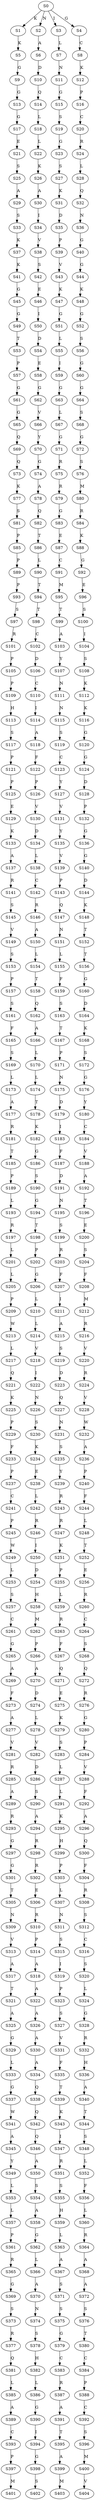 strict digraph  {
	S0 -> S1 [ label = K ];
	S0 -> S2 [ label = N ];
	S0 -> S3 [ label = I ];
	S0 -> S4 [ label = G ];
	S1 -> S5 [ label = K ];
	S2 -> S6 [ label = A ];
	S3 -> S7 [ label = L ];
	S4 -> S8 [ label = C ];
	S5 -> S9 [ label = G ];
	S6 -> S10 [ label = D ];
	S7 -> S11 [ label = N ];
	S8 -> S12 [ label = K ];
	S9 -> S13 [ label = G ];
	S10 -> S14 [ label = Q ];
	S11 -> S15 [ label = G ];
	S12 -> S16 [ label = P ];
	S13 -> S17 [ label = G ];
	S14 -> S18 [ label = L ];
	S15 -> S19 [ label = S ];
	S16 -> S20 [ label = C ];
	S17 -> S21 [ label = E ];
	S18 -> S22 [ label = L ];
	S19 -> S23 [ label = G ];
	S20 -> S24 [ label = R ];
	S21 -> S25 [ label = S ];
	S22 -> S26 [ label = K ];
	S23 -> S27 [ label = S ];
	S24 -> S28 [ label = L ];
	S25 -> S29 [ label = A ];
	S26 -> S30 [ label = A ];
	S27 -> S31 [ label = K ];
	S28 -> S32 [ label = Q ];
	S29 -> S33 [ label = S ];
	S30 -> S34 [ label = I ];
	S31 -> S35 [ label = D ];
	S32 -> S36 [ label = N ];
	S33 -> S37 [ label = K ];
	S34 -> S38 [ label = V ];
	S35 -> S39 [ label = P ];
	S36 -> S40 [ label = G ];
	S37 -> S41 [ label = K ];
	S38 -> S42 [ label = S ];
	S39 -> S43 [ label = V ];
	S40 -> S44 [ label = G ];
	S41 -> S45 [ label = G ];
	S42 -> S46 [ label = E ];
	S43 -> S47 [ label = K ];
	S44 -> S48 [ label = K ];
	S45 -> S49 [ label = G ];
	S46 -> S50 [ label = I ];
	S47 -> S51 [ label = G ];
	S48 -> S52 [ label = G ];
	S49 -> S53 [ label = T ];
	S50 -> S54 [ label = D ];
	S51 -> S55 [ label = L ];
	S52 -> S56 [ label = S ];
	S53 -> S57 [ label = P ];
	S54 -> S58 [ label = E ];
	S55 -> S59 [ label = I ];
	S56 -> S60 [ label = G ];
	S57 -> S61 [ label = G ];
	S58 -> S62 [ label = G ];
	S59 -> S63 [ label = G ];
	S60 -> S64 [ label = G ];
	S61 -> S65 [ label = G ];
	S62 -> S66 [ label = V ];
	S63 -> S67 [ label = L ];
	S64 -> S68 [ label = S ];
	S65 -> S69 [ label = Q ];
	S66 -> S70 [ label = Y ];
	S67 -> S71 [ label = G ];
	S68 -> S72 [ label = G ];
	S69 -> S73 [ label = Q ];
	S70 -> S74 [ label = G ];
	S71 -> S75 [ label = R ];
	S72 -> S76 [ label = S ];
	S73 -> S77 [ label = K ];
	S74 -> S78 [ label = A ];
	S75 -> S79 [ label = R ];
	S76 -> S80 [ label = M ];
	S77 -> S81 [ label = S ];
	S78 -> S82 [ label = Q ];
	S79 -> S83 [ label = G ];
	S80 -> S84 [ label = R ];
	S81 -> S85 [ label = P ];
	S82 -> S86 [ label = T ];
	S83 -> S87 [ label = E ];
	S84 -> S88 [ label = K ];
	S85 -> S89 [ label = P ];
	S86 -> S90 [ label = L ];
	S87 -> S91 [ label = C ];
	S88 -> S92 [ label = G ];
	S89 -> S93 [ label = P ];
	S90 -> S94 [ label = T ];
	S91 -> S95 [ label = M ];
	S92 -> S96 [ label = E ];
	S93 -> S97 [ label = S ];
	S94 -> S98 [ label = T ];
	S95 -> S99 [ label = T ];
	S96 -> S100 [ label = S ];
	S97 -> S101 [ label = R ];
	S98 -> S102 [ label = C ];
	S99 -> S103 [ label = A ];
	S100 -> S104 [ label = I ];
	S101 -> S105 [ label = P ];
	S102 -> S106 [ label = D ];
	S103 -> S107 [ label = Y ];
	S104 -> S108 [ label = S ];
	S105 -> S109 [ label = P ];
	S106 -> S110 [ label = C ];
	S107 -> S111 [ label = N ];
	S108 -> S112 [ label = K ];
	S109 -> S113 [ label = H ];
	S110 -> S114 [ label = I ];
	S111 -> S115 [ label = N ];
	S112 -> S116 [ label = K ];
	S113 -> S117 [ label = S ];
	S114 -> S118 [ label = A ];
	S115 -> S119 [ label = S ];
	S116 -> S120 [ label = G ];
	S117 -> S121 [ label = P ];
	S118 -> S122 [ label = F ];
	S119 -> S123 [ label = C ];
	S120 -> S124 [ label = G ];
	S121 -> S125 [ label = P ];
	S122 -> S126 [ label = P ];
	S123 -> S127 [ label = Y ];
	S124 -> S128 [ label = D ];
	S125 -> S129 [ label = E ];
	S126 -> S130 [ label = V ];
	S127 -> S131 [ label = V ];
	S128 -> S132 [ label = P ];
	S129 -> S133 [ label = K ];
	S130 -> S134 [ label = D ];
	S131 -> S135 [ label = Y ];
	S132 -> S136 [ label = G ];
	S133 -> S137 [ label = A ];
	S134 -> S138 [ label = L ];
	S135 -> S139 [ label = V ];
	S136 -> S140 [ label = G ];
	S137 -> S141 [ label = R ];
	S138 -> S142 [ label = C ];
	S139 -> S143 [ label = P ];
	S140 -> S144 [ label = D ];
	S141 -> S145 [ label = S ];
	S142 -> S146 [ label = R ];
	S143 -> S147 [ label = Q ];
	S144 -> S148 [ label = K ];
	S145 -> S149 [ label = V ];
	S146 -> S150 [ label = A ];
	S147 -> S151 [ label = N ];
	S148 -> S152 [ label = T ];
	S149 -> S153 [ label = S ];
	S150 -> S154 [ label = L ];
	S151 -> S155 [ label = L ];
	S152 -> S156 [ label = T ];
	S153 -> S157 [ label = P ];
	S154 -> S158 [ label = T ];
	S155 -> S159 [ label = F ];
	S156 -> S160 [ label = G ];
	S157 -> S161 [ label = S ];
	S158 -> S162 [ label = Q ];
	S159 -> S163 [ label = S ];
	S160 -> S164 [ label = D ];
	S161 -> S165 [ label = F ];
	S162 -> S166 [ label = A ];
	S163 -> S167 [ label = T ];
	S164 -> S168 [ label = K ];
	S165 -> S169 [ label = S ];
	S166 -> S170 [ label = L ];
	S167 -> S171 [ label = P ];
	S168 -> S172 [ label = S ];
	S169 -> S173 [ label = L ];
	S170 -> S174 [ label = L ];
	S171 -> S175 [ label = N ];
	S172 -> S176 [ label = G ];
	S173 -> S177 [ label = A ];
	S174 -> S178 [ label = T ];
	S175 -> S179 [ label = D ];
	S176 -> S180 [ label = Y ];
	S177 -> S181 [ label = R ];
	S178 -> S182 [ label = K ];
	S179 -> S183 [ label = I ];
	S180 -> S184 [ label = C ];
	S181 -> S185 [ label = T ];
	S182 -> S186 [ label = G ];
	S183 -> S187 [ label = F ];
	S184 -> S188 [ label = V ];
	S185 -> S189 [ label = P ];
	S186 -> S190 [ label = S ];
	S187 -> S191 [ label = D ];
	S188 -> S192 [ label = A ];
	S189 -> S193 [ label = L ];
	S190 -> S194 [ label = G ];
	S191 -> S195 [ label = N ];
	S192 -> S196 [ label = T ];
	S193 -> S197 [ label = R ];
	S194 -> S198 [ label = T ];
	S195 -> S199 [ label = S ];
	S196 -> S200 [ label = E ];
	S197 -> S201 [ label = L ];
	S198 -> S202 [ label = P ];
	S199 -> S203 [ label = R ];
	S200 -> S204 [ label = S ];
	S201 -> S205 [ label = L ];
	S202 -> S206 [ label = G ];
	S203 -> S207 [ label = F ];
	S204 -> S208 [ label = F ];
	S205 -> S209 [ label = P ];
	S206 -> S210 [ label = L ];
	S207 -> S211 [ label = I ];
	S208 -> S212 [ label = M ];
	S209 -> S213 [ label = W ];
	S210 -> S214 [ label = L ];
	S211 -> S215 [ label = A ];
	S212 -> S216 [ label = R ];
	S213 -> S217 [ label = L ];
	S214 -> S218 [ label = V ];
	S215 -> S219 [ label = S ];
	S216 -> S220 [ label = V ];
	S217 -> S221 [ label = Q ];
	S218 -> S222 [ label = I ];
	S219 -> S223 [ label = D ];
	S220 -> S224 [ label = R ];
	S221 -> S225 [ label = K ];
	S222 -> S226 [ label = N ];
	S223 -> S227 [ label = Q ];
	S224 -> S228 [ label = V ];
	S225 -> S229 [ label = P ];
	S226 -> S230 [ label = S ];
	S227 -> S231 [ label = N ];
	S228 -> S232 [ label = W ];
	S229 -> S233 [ label = F ];
	S230 -> S234 [ label = K ];
	S231 -> S235 [ label = S ];
	S232 -> S236 [ label = A ];
	S233 -> S237 [ label = P ];
	S234 -> S238 [ label = E ];
	S235 -> S239 [ label = Y ];
	S236 -> S240 [ label = P ];
	S237 -> S241 [ label = C ];
	S238 -> S242 [ label = L ];
	S239 -> S243 [ label = R ];
	S240 -> S244 [ label = F ];
	S241 -> S245 [ label = P ];
	S242 -> S246 [ label = R ];
	S243 -> S247 [ label = R ];
	S244 -> S248 [ label = L ];
	S245 -> S249 [ label = W ];
	S246 -> S250 [ label = I ];
	S247 -> S251 [ label = K ];
	S248 -> S252 [ label = T ];
	S249 -> S253 [ label = L ];
	S250 -> S254 [ label = D ];
	S251 -> S255 [ label = P ];
	S252 -> S256 [ label = E ];
	S253 -> S257 [ label = S ];
	S254 -> S258 [ label = H ];
	S255 -> S259 [ label = L ];
	S256 -> S260 [ label = R ];
	S257 -> S261 [ label = C ];
	S258 -> S262 [ label = M ];
	S259 -> S263 [ label = R ];
	S260 -> S264 [ label = C ];
	S261 -> S265 [ label = G ];
	S262 -> S266 [ label = P ];
	S263 -> S267 [ label = F ];
	S264 -> S268 [ label = S ];
	S265 -> S269 [ label = A ];
	S266 -> S270 [ label = A ];
	S267 -> S271 [ label = Q ];
	S268 -> S272 [ label = Q ];
	S269 -> S273 [ label = F ];
	S270 -> S274 [ label = D ];
	S271 -> S275 [ label = E ];
	S272 -> S276 [ label = R ];
	S273 -> S277 [ label = A ];
	S274 -> S278 [ label = L ];
	S275 -> S279 [ label = K ];
	S276 -> S280 [ label = G ];
	S277 -> S281 [ label = V ];
	S278 -> S282 [ label = V ];
	S279 -> S283 [ label = S ];
	S280 -> S284 [ label = P ];
	S281 -> S285 [ label = R ];
	S282 -> S286 [ label = D ];
	S283 -> S287 [ label = L ];
	S284 -> S288 [ label = V ];
	S285 -> S289 [ label = A ];
	S286 -> S290 [ label = S ];
	S287 -> S291 [ label = L ];
	S288 -> S292 [ label = F ];
	S289 -> S293 [ label = R ];
	S290 -> S294 [ label = A ];
	S291 -> S295 [ label = K ];
	S292 -> S296 [ label = A ];
	S293 -> S297 [ label = G ];
	S294 -> S298 [ label = R ];
	S295 -> S299 [ label = H ];
	S296 -> S300 [ label = Q ];
	S297 -> S301 [ label = G ];
	S298 -> S302 [ label = R ];
	S299 -> S303 [ label = P ];
	S300 -> S304 [ label = F ];
	S301 -> S305 [ label = T ];
	S302 -> S306 [ label = E ];
	S303 -> S307 [ label = L ];
	S304 -> S308 [ label = R ];
	S305 -> S309 [ label = N ];
	S306 -> S310 [ label = R ];
	S307 -> S311 [ label = N ];
	S308 -> S312 [ label = S ];
	S309 -> S313 [ label = V ];
	S310 -> S314 [ label = P ];
	S311 -> S315 [ label = S ];
	S312 -> S316 [ label = C ];
	S313 -> S317 [ label = A ];
	S314 -> S318 [ label = A ];
	S315 -> S319 [ label = I ];
	S316 -> S320 [ label = S ];
	S317 -> S321 [ label = T ];
	S318 -> S322 [ label = A ];
	S319 -> S323 [ label = P ];
	S320 -> S324 [ label = L ];
	S321 -> S325 [ label = A ];
	S322 -> S326 [ label = A ];
	S323 -> S327 [ label = S ];
	S324 -> S328 [ label = G ];
	S325 -> S329 [ label = G ];
	S326 -> S330 [ label = A ];
	S327 -> S331 [ label = V ];
	S328 -> S332 [ label = R ];
	S329 -> S333 [ label = L ];
	S330 -> S334 [ label = A ];
	S331 -> S335 [ label = F ];
	S332 -> S336 [ label = H ];
	S333 -> S337 [ label = G ];
	S334 -> S338 [ label = Q ];
	S335 -> S339 [ label = T ];
	S336 -> S340 [ label = A ];
	S337 -> S341 [ label = W ];
	S338 -> S342 [ label = Q ];
	S339 -> S343 [ label = K ];
	S340 -> S344 [ label = T ];
	S341 -> S345 [ label = A ];
	S342 -> S346 [ label = Q ];
	S343 -> S347 [ label = I ];
	S344 -> S348 [ label = S ];
	S345 -> S349 [ label = Y ];
	S346 -> S350 [ label = A ];
	S347 -> S351 [ label = R ];
	S348 -> S352 [ label = L ];
	S349 -> S353 [ label = L ];
	S350 -> S354 [ label = S ];
	S351 -> S355 [ label = S ];
	S352 -> S356 [ label = F ];
	S353 -> S357 [ label = L ];
	S354 -> S358 [ label = A ];
	S355 -> S359 [ label = H ];
	S356 -> S360 [ label = L ];
	S357 -> S361 [ label = P ];
	S358 -> S362 [ label = G ];
	S359 -> S363 [ label = L ];
	S360 -> S364 [ label = R ];
	S361 -> S365 [ label = R ];
	S362 -> S366 [ label = L ];
	S363 -> S367 [ label = A ];
	S364 -> S368 [ label = A ];
	S365 -> S369 [ label = G ];
	S366 -> S370 [ label = A ];
	S367 -> S371 [ label = S ];
	S368 -> S372 [ label = A ];
	S369 -> S373 [ label = S ];
	S370 -> S374 [ label = N ];
	S371 -> S375 [ label = S ];
	S372 -> S376 [ label = S ];
	S373 -> S377 [ label = R ];
	S374 -> S378 [ label = S ];
	S375 -> S379 [ label = G ];
	S376 -> S380 [ label = T ];
	S377 -> S381 [ label = Q ];
	S378 -> S382 [ label = H ];
	S379 -> S383 [ label = C ];
	S380 -> S384 [ label = C ];
	S381 -> S385 [ label = L ];
	S382 -> S386 [ label = L ];
	S383 -> S387 [ label = R ];
	S384 -> S388 [ label = P ];
	S385 -> S389 [ label = A ];
	S386 -> S390 [ label = G ];
	S387 -> S391 [ label = A ];
	S388 -> S392 [ label = C ];
	S389 -> S393 [ label = C ];
	S390 -> S394 [ label = I ];
	S391 -> S395 [ label = T ];
	S392 -> S396 [ label = S ];
	S393 -> S397 [ label = P ];
	S394 -> S398 [ label = G ];
	S395 -> S399 [ label = A ];
	S396 -> S400 [ label = M ];
	S397 -> S401 [ label = M ];
	S398 -> S402 [ label = S ];
	S399 -> S403 [ label = M ];
	S400 -> S404 [ label = V ];
}
